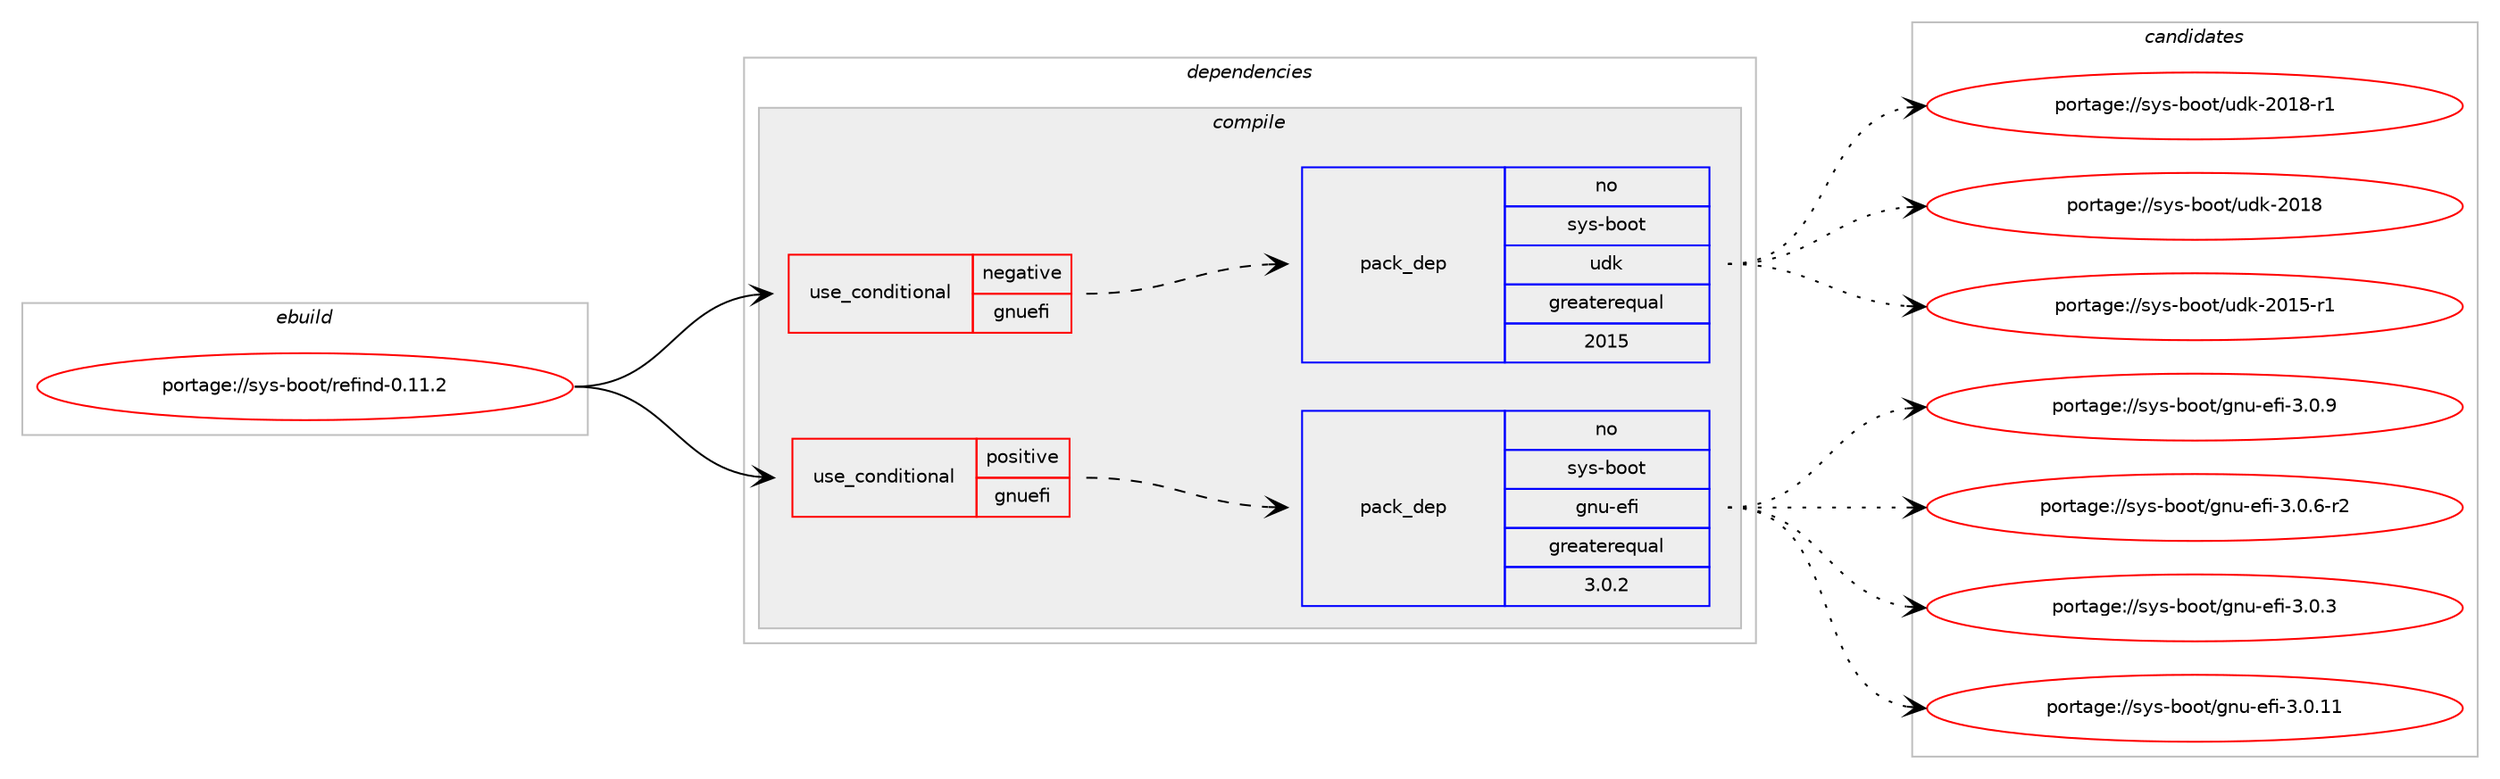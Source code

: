 digraph prolog {

# *************
# Graph options
# *************

newrank=true;
concentrate=true;
compound=true;
graph [rankdir=LR,fontname=Helvetica,fontsize=10,ranksep=1.5];#, ranksep=2.5, nodesep=0.2];
edge  [arrowhead=vee];
node  [fontname=Helvetica,fontsize=10];

# **********
# The ebuild
# **********

subgraph cluster_leftcol {
color=gray;
rank=same;
label=<<i>ebuild</i>>;
id [label="portage://sys-boot/refind-0.11.2", color=red, width=4, href="../sys-boot/refind-0.11.2.svg"];
}

# ****************
# The dependencies
# ****************

subgraph cluster_midcol {
color=gray;
label=<<i>dependencies</i>>;
subgraph cluster_compile {
fillcolor="#eeeeee";
style=filled;
label=<<i>compile</i>>;
subgraph cond4709 {
dependency27317 [label=<<TABLE BORDER="0" CELLBORDER="1" CELLSPACING="0" CELLPADDING="4"><TR><TD ROWSPAN="3" CELLPADDING="10">use_conditional</TD></TR><TR><TD>negative</TD></TR><TR><TD>gnuefi</TD></TR></TABLE>>, shape=none, color=red];
subgraph pack21939 {
dependency27318 [label=<<TABLE BORDER="0" CELLBORDER="1" CELLSPACING="0" CELLPADDING="4" WIDTH="220"><TR><TD ROWSPAN="6" CELLPADDING="30">pack_dep</TD></TR><TR><TD WIDTH="110">no</TD></TR><TR><TD>sys-boot</TD></TR><TR><TD>udk</TD></TR><TR><TD>greaterequal</TD></TR><TR><TD>2015</TD></TR></TABLE>>, shape=none, color=blue];
}
dependency27317:e -> dependency27318:w [weight=20,style="dashed",arrowhead="vee"];
}
id:e -> dependency27317:w [weight=20,style="solid",arrowhead="vee"];
subgraph cond4710 {
dependency27319 [label=<<TABLE BORDER="0" CELLBORDER="1" CELLSPACING="0" CELLPADDING="4"><TR><TD ROWSPAN="3" CELLPADDING="10">use_conditional</TD></TR><TR><TD>positive</TD></TR><TR><TD>gnuefi</TD></TR></TABLE>>, shape=none, color=red];
subgraph pack21940 {
dependency27320 [label=<<TABLE BORDER="0" CELLBORDER="1" CELLSPACING="0" CELLPADDING="4" WIDTH="220"><TR><TD ROWSPAN="6" CELLPADDING="30">pack_dep</TD></TR><TR><TD WIDTH="110">no</TD></TR><TR><TD>sys-boot</TD></TR><TR><TD>gnu-efi</TD></TR><TR><TD>greaterequal</TD></TR><TR><TD>3.0.2</TD></TR></TABLE>>, shape=none, color=blue];
}
dependency27319:e -> dependency27320:w [weight=20,style="dashed",arrowhead="vee"];
}
id:e -> dependency27319:w [weight=20,style="solid",arrowhead="vee"];
}
subgraph cluster_compileandrun {
fillcolor="#eeeeee";
style=filled;
label=<<i>compile and run</i>>;
}
subgraph cluster_run {
fillcolor="#eeeeee";
style=filled;
label=<<i>run</i>>;
}
}

# **************
# The candidates
# **************

subgraph cluster_choices {
rank=same;
color=gray;
label=<<i>candidates</i>>;

subgraph choice21939 {
color=black;
nodesep=1;
choice11512111545981111111164711710010745504849564511449 [label="portage://sys-boot/udk-2018-r1", color=red, width=4,href="../sys-boot/udk-2018-r1.svg"];
choice1151211154598111111116471171001074550484956 [label="portage://sys-boot/udk-2018", color=red, width=4,href="../sys-boot/udk-2018.svg"];
choice11512111545981111111164711710010745504849534511449 [label="portage://sys-boot/udk-2015-r1", color=red, width=4,href="../sys-boot/udk-2015-r1.svg"];
dependency27318:e -> choice11512111545981111111164711710010745504849564511449:w [style=dotted,weight="100"];
dependency27318:e -> choice1151211154598111111116471171001074550484956:w [style=dotted,weight="100"];
dependency27318:e -> choice11512111545981111111164711710010745504849534511449:w [style=dotted,weight="100"];
}
subgraph choice21940 {
color=black;
nodesep=1;
choice11512111545981111111164710311011745101102105455146484657 [label="portage://sys-boot/gnu-efi-3.0.9", color=red, width=4,href="../sys-boot/gnu-efi-3.0.9.svg"];
choice115121115459811111111647103110117451011021054551464846544511450 [label="portage://sys-boot/gnu-efi-3.0.6-r2", color=red, width=4,href="../sys-boot/gnu-efi-3.0.6-r2.svg"];
choice11512111545981111111164710311011745101102105455146484651 [label="portage://sys-boot/gnu-efi-3.0.3", color=red, width=4,href="../sys-boot/gnu-efi-3.0.3.svg"];
choice1151211154598111111116471031101174510110210545514648464949 [label="portage://sys-boot/gnu-efi-3.0.11", color=red, width=4,href="../sys-boot/gnu-efi-3.0.11.svg"];
dependency27320:e -> choice11512111545981111111164710311011745101102105455146484657:w [style=dotted,weight="100"];
dependency27320:e -> choice115121115459811111111647103110117451011021054551464846544511450:w [style=dotted,weight="100"];
dependency27320:e -> choice11512111545981111111164710311011745101102105455146484651:w [style=dotted,weight="100"];
dependency27320:e -> choice1151211154598111111116471031101174510110210545514648464949:w [style=dotted,weight="100"];
}
}

}
